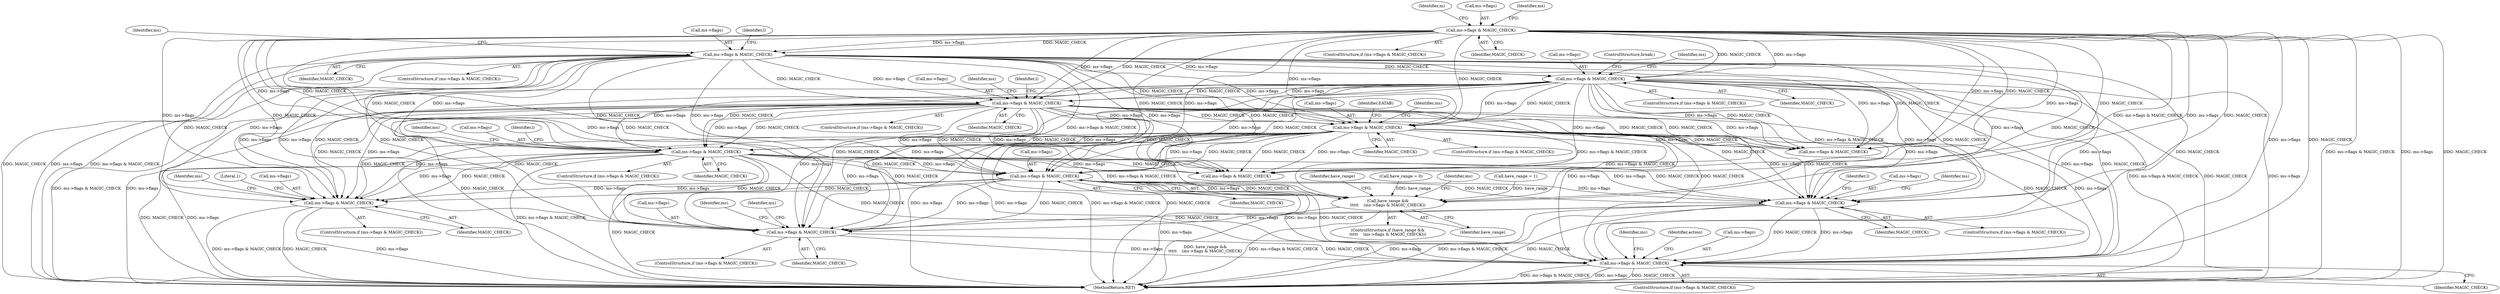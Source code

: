 digraph "0_file_4a284c89d6ef11aca34da65da7d673050a5ea320@pointer" {
"1001016" [label="(Call,ms->flags & MAGIC_CHECK)"];
"1000598" [label="(Call,ms->flags & MAGIC_CHECK)"];
"1000476" [label="(Call,ms->flags & MAGIC_CHECK)"];
"1000452" [label="(Call,ms->flags & MAGIC_CHECK)"];
"1000905" [label="(Call,ms->flags & MAGIC_CHECK)"];
"1000687" [label="(Call,ms->flags & MAGIC_CHECK)"];
"1000718" [label="(Call,ms->flags & MAGIC_CHECK)"];
"1001014" [label="(Call,have_range &&\n\t\t\t\t\t    (ms->flags & MAGIC_CHECK))"];
"1001226" [label="(Call,ms->flags & MAGIC_CHECK)"];
"1001303" [label="(Call,ms->flags & MAGIC_CHECK)"];
"1001490" [label="(Call,ms->flags & MAGIC_CHECK)"];
"1001502" [label="(Call,ms->flags & MAGIC_CHECK)"];
"1000604" [label="(Identifier,ms)"];
"1000904" [label="(ControlStructure,if (ms->flags & MAGIC_CHECK))"];
"1001319" [label="(Identifier,l)"];
"1001227" [label="(Call,ms->flags)"];
"1000718" [label="(Call,ms->flags & MAGIC_CHECK)"];
"1000688" [label="(Call,ms->flags)"];
"1000687" [label="(Call,ms->flags & MAGIC_CHECK)"];
"1001303" [label="(Call,ms->flags & MAGIC_CHECK)"];
"1001490" [label="(Call,ms->flags & MAGIC_CHECK)"];
"1000691" [label="(Identifier,MAGIC_CHECK)"];
"1000482" [label="(Identifier,ms)"];
"1001534" [label="(MethodReturn,RET)"];
"1000724" [label="(Identifier,ms)"];
"1001511" [label="(Identifier,ms)"];
"1000693" [label="(Identifier,ms)"];
"1001013" [label="(ControlStructure,if (have_range &&\n\t\t\t\t\t    (ms->flags & MAGIC_CHECK)))"];
"1000719" [label="(Call,ms->flags)"];
"1000597" [label="(ControlStructure,if (ms->flags & MAGIC_CHECK))"];
"1001232" [label="(Identifier,ms)"];
"1000905" [label="(Call,ms->flags & MAGIC_CHECK)"];
"1000598" [label="(Call,ms->flags & MAGIC_CHECK)"];
"1001238" [label="(Literal,1)"];
"1000599" [label="(Call,ms->flags)"];
"1001520" [label="(Identifier,action)"];
"1001025" [label="(Identifier,have_range)"];
"1001302" [label="(ControlStructure,if (ms->flags & MAGIC_CHECK))"];
"1000477" [label="(Call,ms->flags)"];
"1001017" [label="(Call,ms->flags)"];
"1000608" [label="(ControlStructure,break;)"];
"1000462" [label="(Identifier,m)"];
"1001225" [label="(ControlStructure,if (ms->flags & MAGIC_CHECK))"];
"1000451" [label="(ControlStructure,if (ms->flags & MAGIC_CHECK))"];
"1001015" [label="(Identifier,have_range)"];
"1000987" [label="(Call,have_range = 0)"];
"1001491" [label="(Call,ms->flags)"];
"1001226" [label="(Call,ms->flags & MAGIC_CHECK)"];
"1001502" [label="(Call,ms->flags & MAGIC_CHECK)"];
"1001016" [label="(Call,ms->flags & MAGIC_CHECK)"];
"1000480" [label="(Identifier,MAGIC_CHECK)"];
"1000453" [label="(Call,ms->flags)"];
"1000911" [label="(Identifier,ms)"];
"1001503" [label="(Call,ms->flags)"];
"1000602" [label="(Identifier,MAGIC_CHECK)"];
"1001506" [label="(Identifier,MAGIC_CHECK)"];
"1001268" [label="(Call,ms->flags & MAGIC_CHECK)"];
"1001501" [label="(ControlStructure,if (ms->flags & MAGIC_CHECK))"];
"1001496" [label="(Identifier,ms)"];
"1001230" [label="(Identifier,MAGIC_CHECK)"];
"1001304" [label="(Call,ms->flags)"];
"1001310" [label="(Identifier,ms)"];
"1001020" [label="(Identifier,MAGIC_CHECK)"];
"1001014" [label="(Call,have_range &&\n\t\t\t\t\t    (ms->flags & MAGIC_CHECK))"];
"1000726" [label="(Identifier,EATAB)"];
"1000456" [label="(Identifier,MAGIC_CHECK)"];
"1000486" [label="(Identifier,l)"];
"1000475" [label="(ControlStructure,if (ms->flags & MAGIC_CHECK))"];
"1000722" [label="(Identifier,MAGIC_CHECK)"];
"1000869" [label="(Call,ms->flags & MAGIC_CHECK)"];
"1000458" [label="(Identifier,ms)"];
"1001489" [label="(ControlStructure,if (ms->flags & MAGIC_CHECK))"];
"1000909" [label="(Identifier,MAGIC_CHECK)"];
"1000906" [label="(Call,ms->flags)"];
"1000717" [label="(ControlStructure,if (ms->flags & MAGIC_CHECK))"];
"1001504" [label="(Identifier,ms)"];
"1000697" [label="(Identifier,l)"];
"1001022" [label="(Identifier,ms)"];
"1001024" [label="(Call,have_range = 1)"];
"1001494" [label="(Identifier,MAGIC_CHECK)"];
"1000452" [label="(Call,ms->flags & MAGIC_CHECK)"];
"1000476" [label="(Call,ms->flags & MAGIC_CHECK)"];
"1001307" [label="(Identifier,MAGIC_CHECK)"];
"1000914" [label="(Identifier,l)"];
"1000686" [label="(ControlStructure,if (ms->flags & MAGIC_CHECK))"];
"1001016" -> "1001014"  [label="AST: "];
"1001016" -> "1001020"  [label="CFG: "];
"1001017" -> "1001016"  [label="AST: "];
"1001020" -> "1001016"  [label="AST: "];
"1001014" -> "1001016"  [label="CFG: "];
"1001016" -> "1001534"  [label="DDG: MAGIC_CHECK"];
"1001016" -> "1001534"  [label="DDG: ms->flags"];
"1001016" -> "1001014"  [label="DDG: ms->flags"];
"1001016" -> "1001014"  [label="DDG: MAGIC_CHECK"];
"1000598" -> "1001016"  [label="DDG: ms->flags"];
"1000598" -> "1001016"  [label="DDG: MAGIC_CHECK"];
"1000905" -> "1001016"  [label="DDG: ms->flags"];
"1000905" -> "1001016"  [label="DDG: MAGIC_CHECK"];
"1000476" -> "1001016"  [label="DDG: ms->flags"];
"1000476" -> "1001016"  [label="DDG: MAGIC_CHECK"];
"1000687" -> "1001016"  [label="DDG: ms->flags"];
"1000687" -> "1001016"  [label="DDG: MAGIC_CHECK"];
"1000452" -> "1001016"  [label="DDG: ms->flags"];
"1000452" -> "1001016"  [label="DDG: MAGIC_CHECK"];
"1000718" -> "1001016"  [label="DDG: ms->flags"];
"1000718" -> "1001016"  [label="DDG: MAGIC_CHECK"];
"1001016" -> "1001226"  [label="DDG: ms->flags"];
"1001016" -> "1001226"  [label="DDG: MAGIC_CHECK"];
"1001016" -> "1001303"  [label="DDG: ms->flags"];
"1001016" -> "1001303"  [label="DDG: MAGIC_CHECK"];
"1001016" -> "1001490"  [label="DDG: ms->flags"];
"1001016" -> "1001490"  [label="DDG: MAGIC_CHECK"];
"1001016" -> "1001502"  [label="DDG: ms->flags"];
"1001016" -> "1001502"  [label="DDG: MAGIC_CHECK"];
"1000598" -> "1000597"  [label="AST: "];
"1000598" -> "1000602"  [label="CFG: "];
"1000599" -> "1000598"  [label="AST: "];
"1000602" -> "1000598"  [label="AST: "];
"1000604" -> "1000598"  [label="CFG: "];
"1000608" -> "1000598"  [label="CFG: "];
"1000598" -> "1001534"  [label="DDG: ms->flags"];
"1000598" -> "1001534"  [label="DDG: ms->flags & MAGIC_CHECK"];
"1000598" -> "1001534"  [label="DDG: MAGIC_CHECK"];
"1000476" -> "1000598"  [label="DDG: ms->flags"];
"1000476" -> "1000598"  [label="DDG: MAGIC_CHECK"];
"1000452" -> "1000598"  [label="DDG: ms->flags"];
"1000452" -> "1000598"  [label="DDG: MAGIC_CHECK"];
"1000598" -> "1000687"  [label="DDG: ms->flags"];
"1000598" -> "1000687"  [label="DDG: MAGIC_CHECK"];
"1000598" -> "1000718"  [label="DDG: ms->flags"];
"1000598" -> "1000718"  [label="DDG: MAGIC_CHECK"];
"1000598" -> "1000869"  [label="DDG: ms->flags"];
"1000598" -> "1000869"  [label="DDG: MAGIC_CHECK"];
"1000598" -> "1000905"  [label="DDG: ms->flags"];
"1000598" -> "1000905"  [label="DDG: MAGIC_CHECK"];
"1000598" -> "1001014"  [label="DDG: ms->flags & MAGIC_CHECK"];
"1000598" -> "1001226"  [label="DDG: ms->flags"];
"1000598" -> "1001226"  [label="DDG: MAGIC_CHECK"];
"1000598" -> "1001268"  [label="DDG: ms->flags"];
"1000598" -> "1001268"  [label="DDG: MAGIC_CHECK"];
"1000598" -> "1001303"  [label="DDG: ms->flags"];
"1000598" -> "1001303"  [label="DDG: MAGIC_CHECK"];
"1000598" -> "1001490"  [label="DDG: ms->flags"];
"1000598" -> "1001490"  [label="DDG: MAGIC_CHECK"];
"1000598" -> "1001502"  [label="DDG: ms->flags"];
"1000598" -> "1001502"  [label="DDG: MAGIC_CHECK"];
"1000476" -> "1000475"  [label="AST: "];
"1000476" -> "1000480"  [label="CFG: "];
"1000477" -> "1000476"  [label="AST: "];
"1000480" -> "1000476"  [label="AST: "];
"1000482" -> "1000476"  [label="CFG: "];
"1000486" -> "1000476"  [label="CFG: "];
"1000476" -> "1001534"  [label="DDG: ms->flags & MAGIC_CHECK"];
"1000476" -> "1001534"  [label="DDG: ms->flags"];
"1000476" -> "1001534"  [label="DDG: MAGIC_CHECK"];
"1000452" -> "1000476"  [label="DDG: ms->flags"];
"1000452" -> "1000476"  [label="DDG: MAGIC_CHECK"];
"1000476" -> "1000687"  [label="DDG: ms->flags"];
"1000476" -> "1000687"  [label="DDG: MAGIC_CHECK"];
"1000476" -> "1000718"  [label="DDG: ms->flags"];
"1000476" -> "1000718"  [label="DDG: MAGIC_CHECK"];
"1000476" -> "1000869"  [label="DDG: ms->flags"];
"1000476" -> "1000869"  [label="DDG: MAGIC_CHECK"];
"1000476" -> "1000905"  [label="DDG: ms->flags"];
"1000476" -> "1000905"  [label="DDG: MAGIC_CHECK"];
"1000476" -> "1001014"  [label="DDG: ms->flags & MAGIC_CHECK"];
"1000476" -> "1001226"  [label="DDG: ms->flags"];
"1000476" -> "1001226"  [label="DDG: MAGIC_CHECK"];
"1000476" -> "1001268"  [label="DDG: ms->flags"];
"1000476" -> "1001268"  [label="DDG: MAGIC_CHECK"];
"1000476" -> "1001303"  [label="DDG: ms->flags"];
"1000476" -> "1001303"  [label="DDG: MAGIC_CHECK"];
"1000476" -> "1001490"  [label="DDG: ms->flags"];
"1000476" -> "1001490"  [label="DDG: MAGIC_CHECK"];
"1000476" -> "1001502"  [label="DDG: ms->flags"];
"1000476" -> "1001502"  [label="DDG: MAGIC_CHECK"];
"1000452" -> "1000451"  [label="AST: "];
"1000452" -> "1000456"  [label="CFG: "];
"1000453" -> "1000452"  [label="AST: "];
"1000456" -> "1000452"  [label="AST: "];
"1000458" -> "1000452"  [label="CFG: "];
"1000462" -> "1000452"  [label="CFG: "];
"1000452" -> "1001534"  [label="DDG: ms->flags & MAGIC_CHECK"];
"1000452" -> "1001534"  [label="DDG: ms->flags"];
"1000452" -> "1001534"  [label="DDG: MAGIC_CHECK"];
"1000452" -> "1000687"  [label="DDG: ms->flags"];
"1000452" -> "1000687"  [label="DDG: MAGIC_CHECK"];
"1000452" -> "1000718"  [label="DDG: ms->flags"];
"1000452" -> "1000718"  [label="DDG: MAGIC_CHECK"];
"1000452" -> "1000869"  [label="DDG: ms->flags"];
"1000452" -> "1000869"  [label="DDG: MAGIC_CHECK"];
"1000452" -> "1000905"  [label="DDG: ms->flags"];
"1000452" -> "1000905"  [label="DDG: MAGIC_CHECK"];
"1000452" -> "1001014"  [label="DDG: ms->flags & MAGIC_CHECK"];
"1000452" -> "1001226"  [label="DDG: ms->flags"];
"1000452" -> "1001226"  [label="DDG: MAGIC_CHECK"];
"1000452" -> "1001268"  [label="DDG: ms->flags"];
"1000452" -> "1001268"  [label="DDG: MAGIC_CHECK"];
"1000452" -> "1001303"  [label="DDG: ms->flags"];
"1000452" -> "1001303"  [label="DDG: MAGIC_CHECK"];
"1000452" -> "1001490"  [label="DDG: ms->flags"];
"1000452" -> "1001490"  [label="DDG: MAGIC_CHECK"];
"1000452" -> "1001502"  [label="DDG: ms->flags"];
"1000452" -> "1001502"  [label="DDG: MAGIC_CHECK"];
"1000905" -> "1000904"  [label="AST: "];
"1000905" -> "1000909"  [label="CFG: "];
"1000906" -> "1000905"  [label="AST: "];
"1000909" -> "1000905"  [label="AST: "];
"1000911" -> "1000905"  [label="CFG: "];
"1000914" -> "1000905"  [label="CFG: "];
"1000905" -> "1001534"  [label="DDG: ms->flags & MAGIC_CHECK"];
"1000905" -> "1001534"  [label="DDG: ms->flags"];
"1000905" -> "1001534"  [label="DDG: MAGIC_CHECK"];
"1000687" -> "1000905"  [label="DDG: ms->flags"];
"1000687" -> "1000905"  [label="DDG: MAGIC_CHECK"];
"1000718" -> "1000905"  [label="DDG: ms->flags"];
"1000718" -> "1000905"  [label="DDG: MAGIC_CHECK"];
"1000905" -> "1001014"  [label="DDG: ms->flags & MAGIC_CHECK"];
"1000905" -> "1001226"  [label="DDG: ms->flags"];
"1000905" -> "1001226"  [label="DDG: MAGIC_CHECK"];
"1000905" -> "1001268"  [label="DDG: ms->flags"];
"1000905" -> "1001268"  [label="DDG: MAGIC_CHECK"];
"1000905" -> "1001303"  [label="DDG: ms->flags"];
"1000905" -> "1001303"  [label="DDG: MAGIC_CHECK"];
"1000905" -> "1001490"  [label="DDG: ms->flags"];
"1000905" -> "1001490"  [label="DDG: MAGIC_CHECK"];
"1000905" -> "1001502"  [label="DDG: ms->flags"];
"1000905" -> "1001502"  [label="DDG: MAGIC_CHECK"];
"1000687" -> "1000686"  [label="AST: "];
"1000687" -> "1000691"  [label="CFG: "];
"1000688" -> "1000687"  [label="AST: "];
"1000691" -> "1000687"  [label="AST: "];
"1000693" -> "1000687"  [label="CFG: "];
"1000697" -> "1000687"  [label="CFG: "];
"1000687" -> "1001534"  [label="DDG: ms->flags & MAGIC_CHECK"];
"1000687" -> "1001534"  [label="DDG: ms->flags"];
"1000687" -> "1001534"  [label="DDG: MAGIC_CHECK"];
"1000687" -> "1000718"  [label="DDG: ms->flags"];
"1000687" -> "1000718"  [label="DDG: MAGIC_CHECK"];
"1000687" -> "1000869"  [label="DDG: ms->flags"];
"1000687" -> "1000869"  [label="DDG: MAGIC_CHECK"];
"1000687" -> "1001014"  [label="DDG: ms->flags & MAGIC_CHECK"];
"1000687" -> "1001226"  [label="DDG: ms->flags"];
"1000687" -> "1001226"  [label="DDG: MAGIC_CHECK"];
"1000687" -> "1001268"  [label="DDG: ms->flags"];
"1000687" -> "1001268"  [label="DDG: MAGIC_CHECK"];
"1000687" -> "1001303"  [label="DDG: ms->flags"];
"1000687" -> "1001303"  [label="DDG: MAGIC_CHECK"];
"1000687" -> "1001490"  [label="DDG: ms->flags"];
"1000687" -> "1001490"  [label="DDG: MAGIC_CHECK"];
"1000687" -> "1001502"  [label="DDG: ms->flags"];
"1000687" -> "1001502"  [label="DDG: MAGIC_CHECK"];
"1000718" -> "1000717"  [label="AST: "];
"1000718" -> "1000722"  [label="CFG: "];
"1000719" -> "1000718"  [label="AST: "];
"1000722" -> "1000718"  [label="AST: "];
"1000724" -> "1000718"  [label="CFG: "];
"1000726" -> "1000718"  [label="CFG: "];
"1000718" -> "1001534"  [label="DDG: ms->flags"];
"1000718" -> "1001534"  [label="DDG: ms->flags & MAGIC_CHECK"];
"1000718" -> "1001534"  [label="DDG: MAGIC_CHECK"];
"1000718" -> "1000869"  [label="DDG: ms->flags"];
"1000718" -> "1000869"  [label="DDG: MAGIC_CHECK"];
"1000718" -> "1001014"  [label="DDG: ms->flags & MAGIC_CHECK"];
"1000718" -> "1001226"  [label="DDG: ms->flags"];
"1000718" -> "1001226"  [label="DDG: MAGIC_CHECK"];
"1000718" -> "1001268"  [label="DDG: ms->flags"];
"1000718" -> "1001268"  [label="DDG: MAGIC_CHECK"];
"1000718" -> "1001303"  [label="DDG: ms->flags"];
"1000718" -> "1001303"  [label="DDG: MAGIC_CHECK"];
"1000718" -> "1001490"  [label="DDG: ms->flags"];
"1000718" -> "1001490"  [label="DDG: MAGIC_CHECK"];
"1000718" -> "1001502"  [label="DDG: ms->flags"];
"1000718" -> "1001502"  [label="DDG: MAGIC_CHECK"];
"1001014" -> "1001013"  [label="AST: "];
"1001014" -> "1001015"  [label="CFG: "];
"1001015" -> "1001014"  [label="AST: "];
"1001022" -> "1001014"  [label="CFG: "];
"1001025" -> "1001014"  [label="CFG: "];
"1001014" -> "1001534"  [label="DDG: ms->flags & MAGIC_CHECK"];
"1001014" -> "1001534"  [label="DDG: have_range &&\n\t\t\t\t\t    (ms->flags & MAGIC_CHECK)"];
"1000987" -> "1001014"  [label="DDG: have_range"];
"1001024" -> "1001014"  [label="DDG: have_range"];
"1001226" -> "1001225"  [label="AST: "];
"1001226" -> "1001230"  [label="CFG: "];
"1001227" -> "1001226"  [label="AST: "];
"1001230" -> "1001226"  [label="AST: "];
"1001232" -> "1001226"  [label="CFG: "];
"1001238" -> "1001226"  [label="CFG: "];
"1001226" -> "1001534"  [label="DDG: MAGIC_CHECK"];
"1001226" -> "1001534"  [label="DDG: ms->flags"];
"1001226" -> "1001534"  [label="DDG: ms->flags & MAGIC_CHECK"];
"1001303" -> "1001302"  [label="AST: "];
"1001303" -> "1001307"  [label="CFG: "];
"1001304" -> "1001303"  [label="AST: "];
"1001307" -> "1001303"  [label="AST: "];
"1001310" -> "1001303"  [label="CFG: "];
"1001319" -> "1001303"  [label="CFG: "];
"1001303" -> "1001534"  [label="DDG: MAGIC_CHECK"];
"1001303" -> "1001534"  [label="DDG: ms->flags"];
"1001303" -> "1001534"  [label="DDG: ms->flags & MAGIC_CHECK"];
"1001303" -> "1001490"  [label="DDG: ms->flags"];
"1001303" -> "1001490"  [label="DDG: MAGIC_CHECK"];
"1001303" -> "1001502"  [label="DDG: ms->flags"];
"1001303" -> "1001502"  [label="DDG: MAGIC_CHECK"];
"1001490" -> "1001489"  [label="AST: "];
"1001490" -> "1001494"  [label="CFG: "];
"1001491" -> "1001490"  [label="AST: "];
"1001494" -> "1001490"  [label="AST: "];
"1001496" -> "1001490"  [label="CFG: "];
"1001504" -> "1001490"  [label="CFG: "];
"1001490" -> "1001502"  [label="DDG: ms->flags"];
"1001490" -> "1001502"  [label="DDG: MAGIC_CHECK"];
"1001502" -> "1001501"  [label="AST: "];
"1001502" -> "1001506"  [label="CFG: "];
"1001503" -> "1001502"  [label="AST: "];
"1001506" -> "1001502"  [label="AST: "];
"1001511" -> "1001502"  [label="CFG: "];
"1001520" -> "1001502"  [label="CFG: "];
"1001502" -> "1001534"  [label="DDG: MAGIC_CHECK"];
"1001502" -> "1001534"  [label="DDG: ms->flags & MAGIC_CHECK"];
"1001502" -> "1001534"  [label="DDG: ms->flags"];
}
